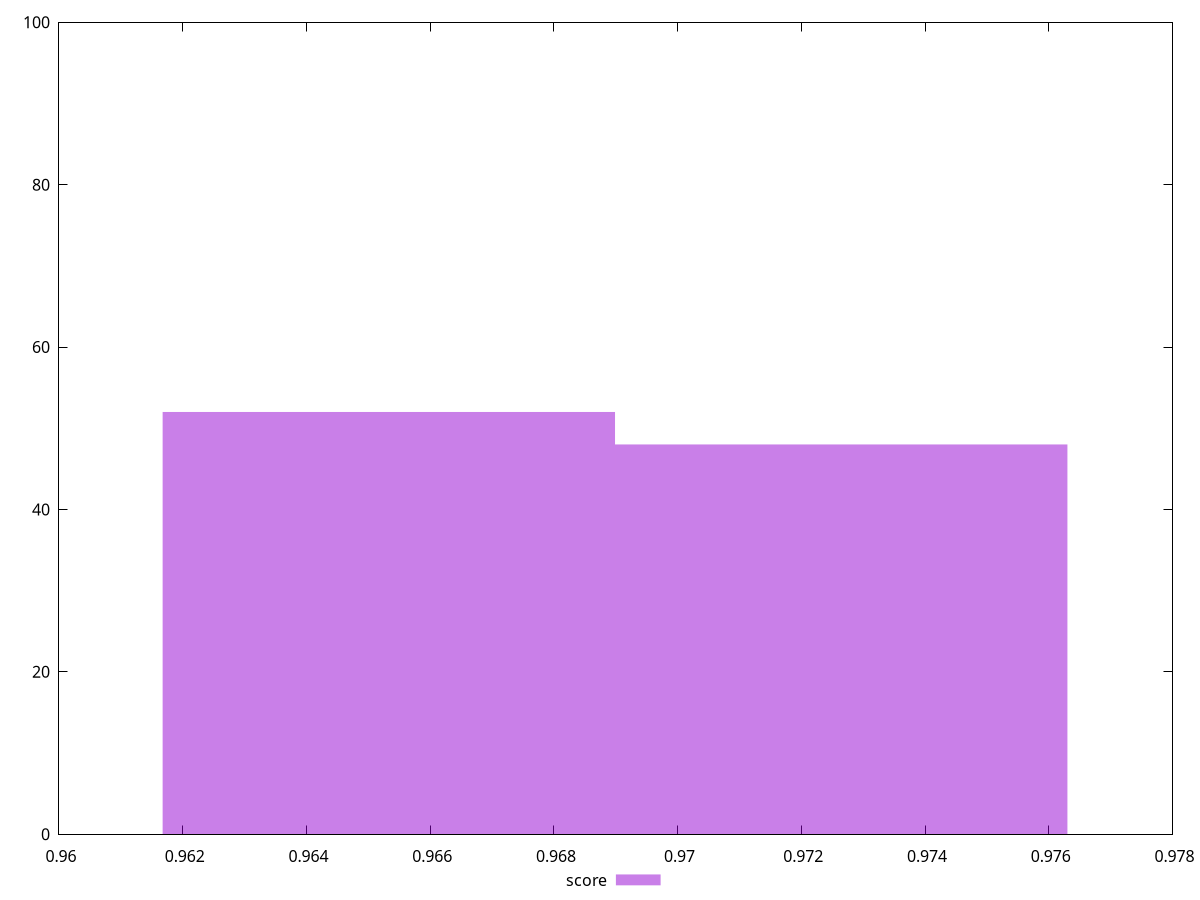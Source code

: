 reset
set terminal svg size 640, 490 enhanced background rgb 'white'
set output "report_00007_2020-12-11T15:55:29.892Z/speed-index/samples/pages+cached+noadtech/score/histogram.svg"

$score <<EOF
0.9726448107125862 48
0.965331691835048 52
EOF

set key outside below
set boxwidth 0.007313118877538242
set yrange [0:100]
set style fill transparent solid 0.5 noborder

plot \
  $score title "score" with boxes, \


reset